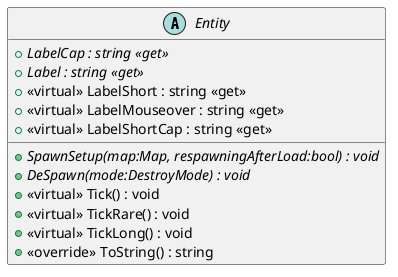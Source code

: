 @startuml
abstract class Entity {
    + {abstract} LabelCap : string <<get>>
    + {abstract} Label : string <<get>>
    + <<virtual>> LabelShort : string <<get>>
    + <<virtual>> LabelMouseover : string <<get>>
    + <<virtual>> LabelShortCap : string <<get>>
    + {abstract} SpawnSetup(map:Map, respawningAfterLoad:bool) : void
    + {abstract} DeSpawn(mode:DestroyMode) : void
    + <<virtual>> Tick() : void
    + <<virtual>> TickRare() : void
    + <<virtual>> TickLong() : void
    + <<override>> ToString() : string
}
@enduml
